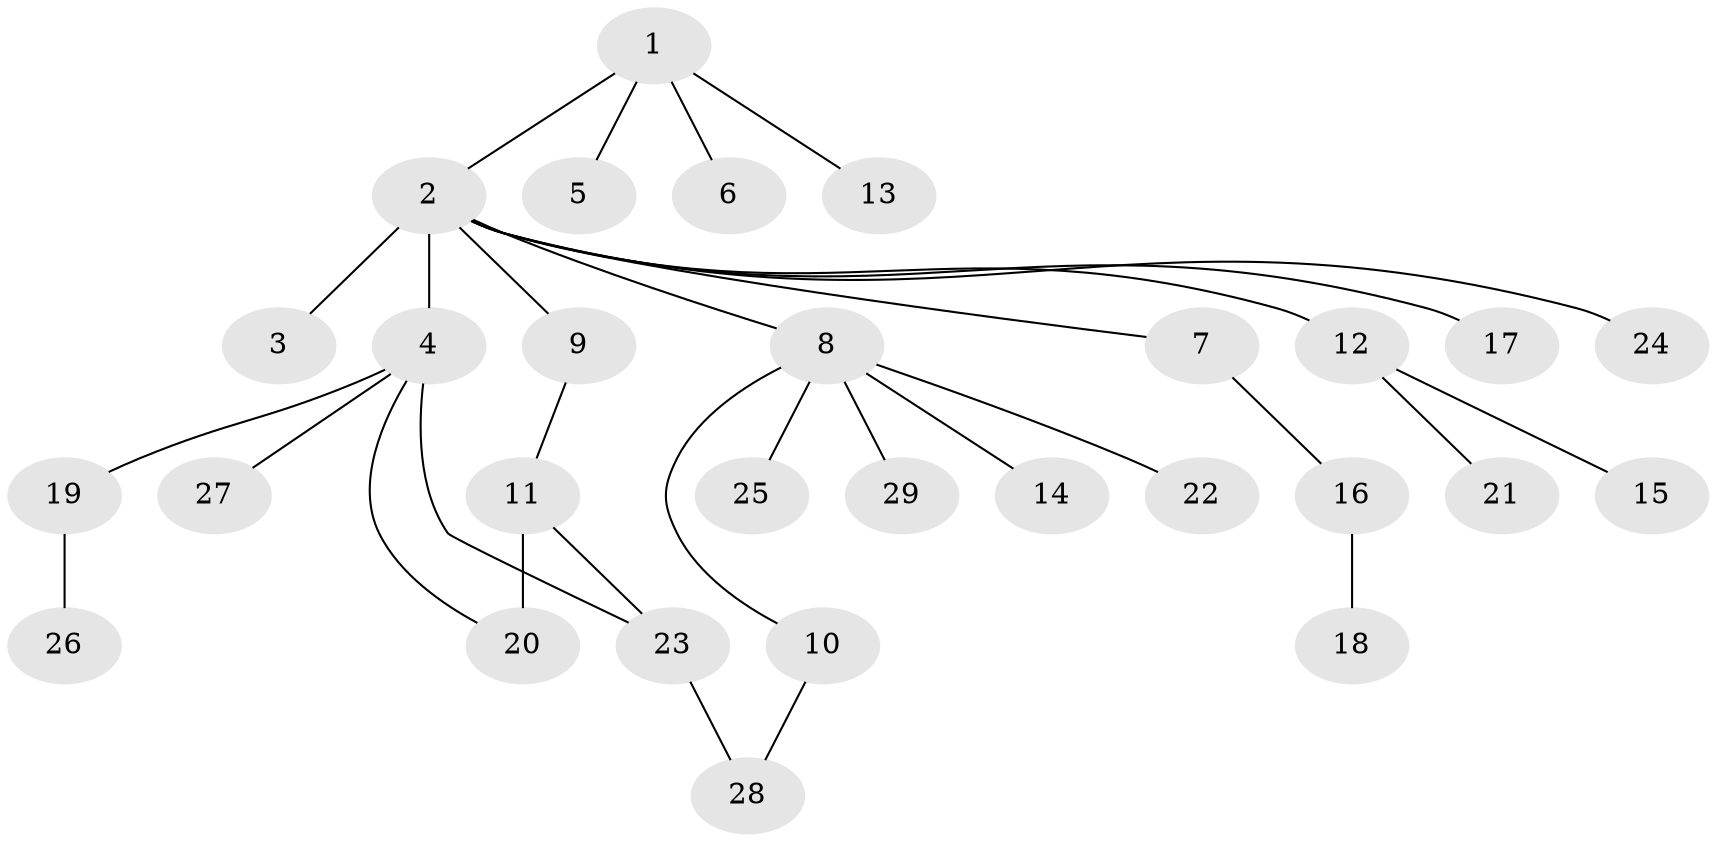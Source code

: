 // original degree distribution, {7: 0.021052631578947368, 22: 0.010526315789473684, 3: 0.05263157894736842, 1: 0.6105263157894737, 2: 0.22105263157894736, 4: 0.05263157894736842, 10: 0.010526315789473684, 11: 0.010526315789473684, 6: 0.010526315789473684}
// Generated by graph-tools (version 1.1) at 2025/50/03/04/25 22:50:34]
// undirected, 29 vertices, 31 edges
graph export_dot {
  node [color=gray90,style=filled];
  1;
  2;
  3;
  4;
  5;
  6;
  7;
  8;
  9;
  10;
  11;
  12;
  13;
  14;
  15;
  16;
  17;
  18;
  19;
  20;
  21;
  22;
  23;
  24;
  25;
  26;
  27;
  28;
  29;
  1 -- 2 [weight=1.0];
  1 -- 5 [weight=1.0];
  1 -- 6 [weight=1.0];
  1 -- 13 [weight=1.0];
  2 -- 3 [weight=1.0];
  2 -- 4 [weight=11.0];
  2 -- 7 [weight=1.0];
  2 -- 8 [weight=1.0];
  2 -- 9 [weight=1.0];
  2 -- 12 [weight=1.0];
  2 -- 17 [weight=1.0];
  2 -- 24 [weight=1.0];
  4 -- 19 [weight=1.0];
  4 -- 20 [weight=1.0];
  4 -- 23 [weight=1.0];
  4 -- 27 [weight=1.0];
  7 -- 16 [weight=2.0];
  8 -- 10 [weight=1.0];
  8 -- 14 [weight=1.0];
  8 -- 22 [weight=1.0];
  8 -- 25 [weight=1.0];
  8 -- 29 [weight=1.0];
  9 -- 11 [weight=1.0];
  10 -- 28 [weight=1.0];
  11 -- 20 [weight=7.0];
  11 -- 23 [weight=1.0];
  12 -- 15 [weight=1.0];
  12 -- 21 [weight=1.0];
  16 -- 18 [weight=1.0];
  19 -- 26 [weight=3.0];
  23 -- 28 [weight=1.0];
}
